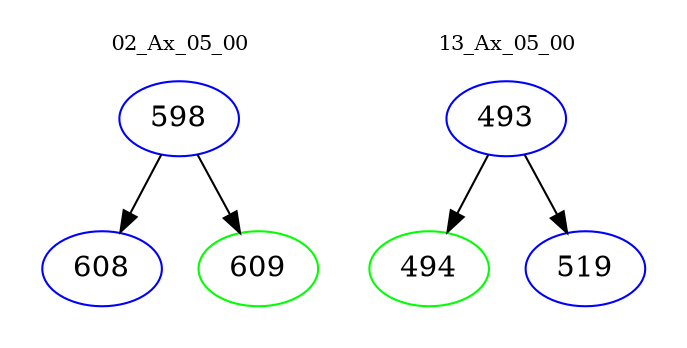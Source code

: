 digraph{
subgraph cluster_0 {
color = white
label = "02_Ax_05_00";
fontsize=10;
T0_598 [label="598", color="blue"]
T0_598 -> T0_608 [color="black"]
T0_608 [label="608", color="blue"]
T0_598 -> T0_609 [color="black"]
T0_609 [label="609", color="green"]
}
subgraph cluster_1 {
color = white
label = "13_Ax_05_00";
fontsize=10;
T1_493 [label="493", color="blue"]
T1_493 -> T1_494 [color="black"]
T1_494 [label="494", color="green"]
T1_493 -> T1_519 [color="black"]
T1_519 [label="519", color="blue"]
}
}

